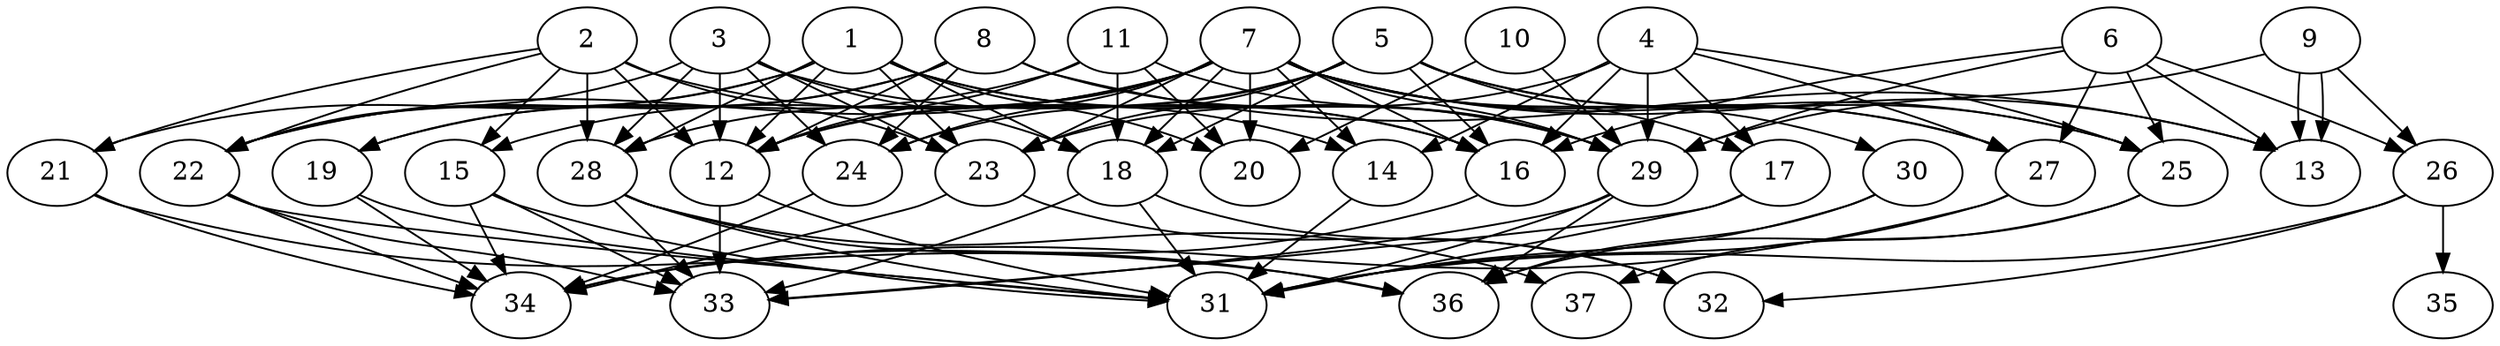 // DAG (tier=3-complex, mode=data, n=37, ccr=0.524, fat=0.795, density=0.752, regular=0.328, jump=0.322, mindata=4194304, maxdata=33554432)
// DAG automatically generated by daggen at Sun Aug 24 16:33:35 2025
// /home/ermia/Project/Environments/daggen/bin/daggen --dot --ccr 0.524 --fat 0.795 --regular 0.328 --density 0.752 --jump 0.322 --mindata 4194304 --maxdata 33554432 -n 37 
digraph G {
  1 [size="214194112270243463168", alpha="0.13", expect_size="107097056135121731584"]
  1 -> 12 [size ="286392521326592"]
  1 -> 16 [size ="286392521326592"]
  1 -> 18 [size ="286392521326592"]
  1 -> 20 [size ="286392521326592"]
  1 -> 21 [size ="286392521326592"]
  1 -> 22 [size ="286392521326592"]
  1 -> 23 [size ="286392521326592"]
  1 -> 28 [size ="286392521326592"]
  1 -> 29 [size ="286392521326592"]
  2 [size="17795738743666601099264", alpha="0.00", expect_size="8897869371833300549632"]
  2 -> 12 [size ="5452981210185728"]
  2 -> 14 [size ="5452981210185728"]
  2 -> 15 [size ="5452981210185728"]
  2 -> 21 [size ="5452981210185728"]
  2 -> 22 [size ="5452981210185728"]
  2 -> 23 [size ="5452981210185728"]
  2 -> 28 [size ="5452981210185728"]
  3 [size="46483203781079752", alpha="0.05", expect_size="23241601890539876"]
  3 -> 12 [size ="4725326005403648"]
  3 -> 16 [size ="4725326005403648"]
  3 -> 18 [size ="4725326005403648"]
  3 -> 22 [size ="4725326005403648"]
  3 -> 23 [size ="4725326005403648"]
  3 -> 24 [size ="4725326005403648"]
  3 -> 28 [size ="4725326005403648"]
  4 [size="10304442396728778752", alpha="0.11", expect_size="5152221198364389376"]
  4 -> 14 [size ="6127985383964672"]
  4 -> 16 [size ="6127985383964672"]
  4 -> 17 [size ="6127985383964672"]
  4 -> 23 [size ="6127985383964672"]
  4 -> 25 [size ="6127985383964672"]
  4 -> 27 [size ="6127985383964672"]
  4 -> 29 [size ="6127985383964672"]
  5 [size="1508529953308672000000", alpha="0.05", expect_size="754264976654336000000"]
  5 -> 12 [size ="1052266987520000"]
  5 -> 16 [size ="1052266987520000"]
  5 -> 17 [size ="1052266987520000"]
  5 -> 18 [size ="1052266987520000"]
  5 -> 23 [size ="1052266987520000"]
  5 -> 24 [size ="1052266987520000"]
  5 -> 25 [size ="1052266987520000"]
  5 -> 27 [size ="1052266987520000"]
  6 [size="10436849641795870720", alpha="0.02", expect_size="5218424820897935360"]
  6 -> 13 [size ="5546198383460352"]
  6 -> 16 [size ="5546198383460352"]
  6 -> 25 [size ="5546198383460352"]
  6 -> 26 [size ="5546198383460352"]
  6 -> 27 [size ="5546198383460352"]
  6 -> 29 [size ="5546198383460352"]
  7 [size="1612510072378299648", alpha="0.17", expect_size="806255036189149824"]
  7 -> 12 [size ="643427741990912"]
  7 -> 13 [size ="643427741990912"]
  7 -> 14 [size ="643427741990912"]
  7 -> 15 [size ="643427741990912"]
  7 -> 16 [size ="643427741990912"]
  7 -> 18 [size ="643427741990912"]
  7 -> 20 [size ="643427741990912"]
  7 -> 22 [size ="643427741990912"]
  7 -> 23 [size ="643427741990912"]
  7 -> 24 [size ="643427741990912"]
  7 -> 25 [size ="643427741990912"]
  7 -> 27 [size ="643427741990912"]
  7 -> 28 [size ="643427741990912"]
  7 -> 29 [size ="643427741990912"]
  7 -> 30 [size ="643427741990912"]
  8 [size="342257304696608784384", alpha="0.03", expect_size="171128652348304392192"]
  8 -> 12 [size ="391433932505088"]
  8 -> 13 [size ="391433932505088"]
  8 -> 19 [size ="391433932505088"]
  8 -> 22 [size ="391433932505088"]
  8 -> 24 [size ="391433932505088"]
  8 -> 29 [size ="391433932505088"]
  9 [size="378336191268239168", alpha="0.12", expect_size="189168095634119584"]
  9 -> 13 [size ="6734504995586048"]
  9 -> 13 [size ="6734504995586048"]
  9 -> 26 [size ="6734504995586048"]
  9 -> 29 [size ="6734504995586048"]
  10 [size="916925271733925632", alpha="0.19", expect_size="458462635866962816"]
  10 -> 20 [size ="1217844696055808"]
  10 -> 29 [size ="1217844696055808"]
  11 [size="26150411190329120", alpha="0.20", expect_size="13075205595164560"]
  11 -> 12 [size ="698023487209472"]
  11 -> 18 [size ="698023487209472"]
  11 -> 19 [size ="698023487209472"]
  11 -> 20 [size ="698023487209472"]
  11 -> 29 [size ="698023487209472"]
  12 [size="371734709179290880", alpha="0.05", expect_size="185867354589645440"]
  12 -> 31 [size ="8858831496937472"]
  12 -> 33 [size ="8858831496937472"]
  13 [size="4167982917517788053504", alpha="0.03", expect_size="2083991458758894026752"]
  14 [size="80235060622331120", alpha="0.09", expect_size="40117530311165560"]
  14 -> 31 [size ="1394217385459712"]
  15 [size="11022261192189358080", alpha="0.16", expect_size="5511130596094679040"]
  15 -> 31 [size ="5024580536107008"]
  15 -> 33 [size ="5024580536107008"]
  15 -> 34 [size ="5024580536107008"]
  16 [size="188510960422252896", alpha="0.10", expect_size="94255480211126448"]
  16 -> 34 [size ="4392924896821248"]
  17 [size="6756408236164529152", alpha="0.15", expect_size="3378204118082264576"]
  17 -> 31 [size ="2707651033038848"]
  17 -> 33 [size ="2707651033038848"]
  18 [size="18234381695202224128", alpha="0.02", expect_size="9117190847601112064"]
  18 -> 31 [size ="7832184383602688"]
  18 -> 32 [size ="7832184383602688"]
  18 -> 33 [size ="7832184383602688"]
  19 [size="1190131721016889573376", alpha="0.04", expect_size="595065860508444786688"]
  19 -> 31 [size ="898435024683008"]
  19 -> 34 [size ="898435024683008"]
  20 [size="7790200391389094608896", alpha="0.19", expect_size="3895100195694547304448"]
  21 [size="109159778013980640", alpha="0.14", expect_size="54579889006990320"]
  21 -> 34 [size ="1810228890828800"]
  21 -> 36 [size ="1810228890828800"]
  22 [size="178776758094500128", alpha="0.11", expect_size="89388379047250064"]
  22 -> 31 [size ="6376684601212928"]
  22 -> 33 [size ="6376684601212928"]
  22 -> 34 [size ="6376684601212928"]
  23 [size="93602389633894711296", alpha="0.13", expect_size="46801194816947355648"]
  23 -> 32 [size ="164923019624448"]
  23 -> 34 [size ="164923019624448"]
  24 [size="10659967454797246", alpha="0.12", expect_size="5329983727398623"]
  24 -> 34 [size ="431610063224832"]
  25 [size="7626941337639771", alpha="0.00", expect_size="3813470668819885"]
  25 -> 36 [size ="337930115612672"]
  25 -> 37 [size ="337930115612672"]
  26 [size="33229425368448121176064", alpha="0.03", expect_size="16614712684224060588032"]
  26 -> 31 [size ="8268724859568128"]
  26 -> 32 [size ="8268724859568128"]
  26 -> 35 [size ="8268724859568128"]
  27 [size="2546924414403264", alpha="0.11", expect_size="1273462207201632"]
  27 -> 31 [size ="144055350591488"]
  27 -> 34 [size ="144055350591488"]
  28 [size="314748089558667776", alpha="0.03", expect_size="157374044779333888"]
  28 -> 31 [size ="5800992620675072"]
  28 -> 33 [size ="5800992620675072"]
  28 -> 36 [size ="5800992620675072"]
  28 -> 37 [size ="5800992620675072"]
  29 [size="18624932627256122015744", alpha="0.12", expect_size="9312466313628061007872"]
  29 -> 31 [size ="5621080358125568"]
  29 -> 33 [size ="5621080358125568"]
  29 -> 36 [size ="5621080358125568"]
  30 [size="24376366881970016256", alpha="0.19", expect_size="12188183440985008128"]
  30 -> 31 [size ="7883018416947200"]
  30 -> 36 [size ="7883018416947200"]
  31 [size="79556571756716032", alpha="0.11", expect_size="39778285878358016"]
  32 [size="17539424057084931473408", alpha="0.16", expect_size="8769712028542465736704"]
  33 [size="138038357844035633152", alpha="0.20", expect_size="69019178922017816576"]
  34 [size="10343589604991584256", alpha="0.12", expect_size="5171794802495792128"]
  35 [size="337916775761541332992", alpha="0.17", expect_size="168958387880770666496"]
  36 [size="3387709674199340032", alpha="0.02", expect_size="1693854837099670016"]
  37 [size="1512125451324462592", alpha="0.02", expect_size="756062725662231296"]
}